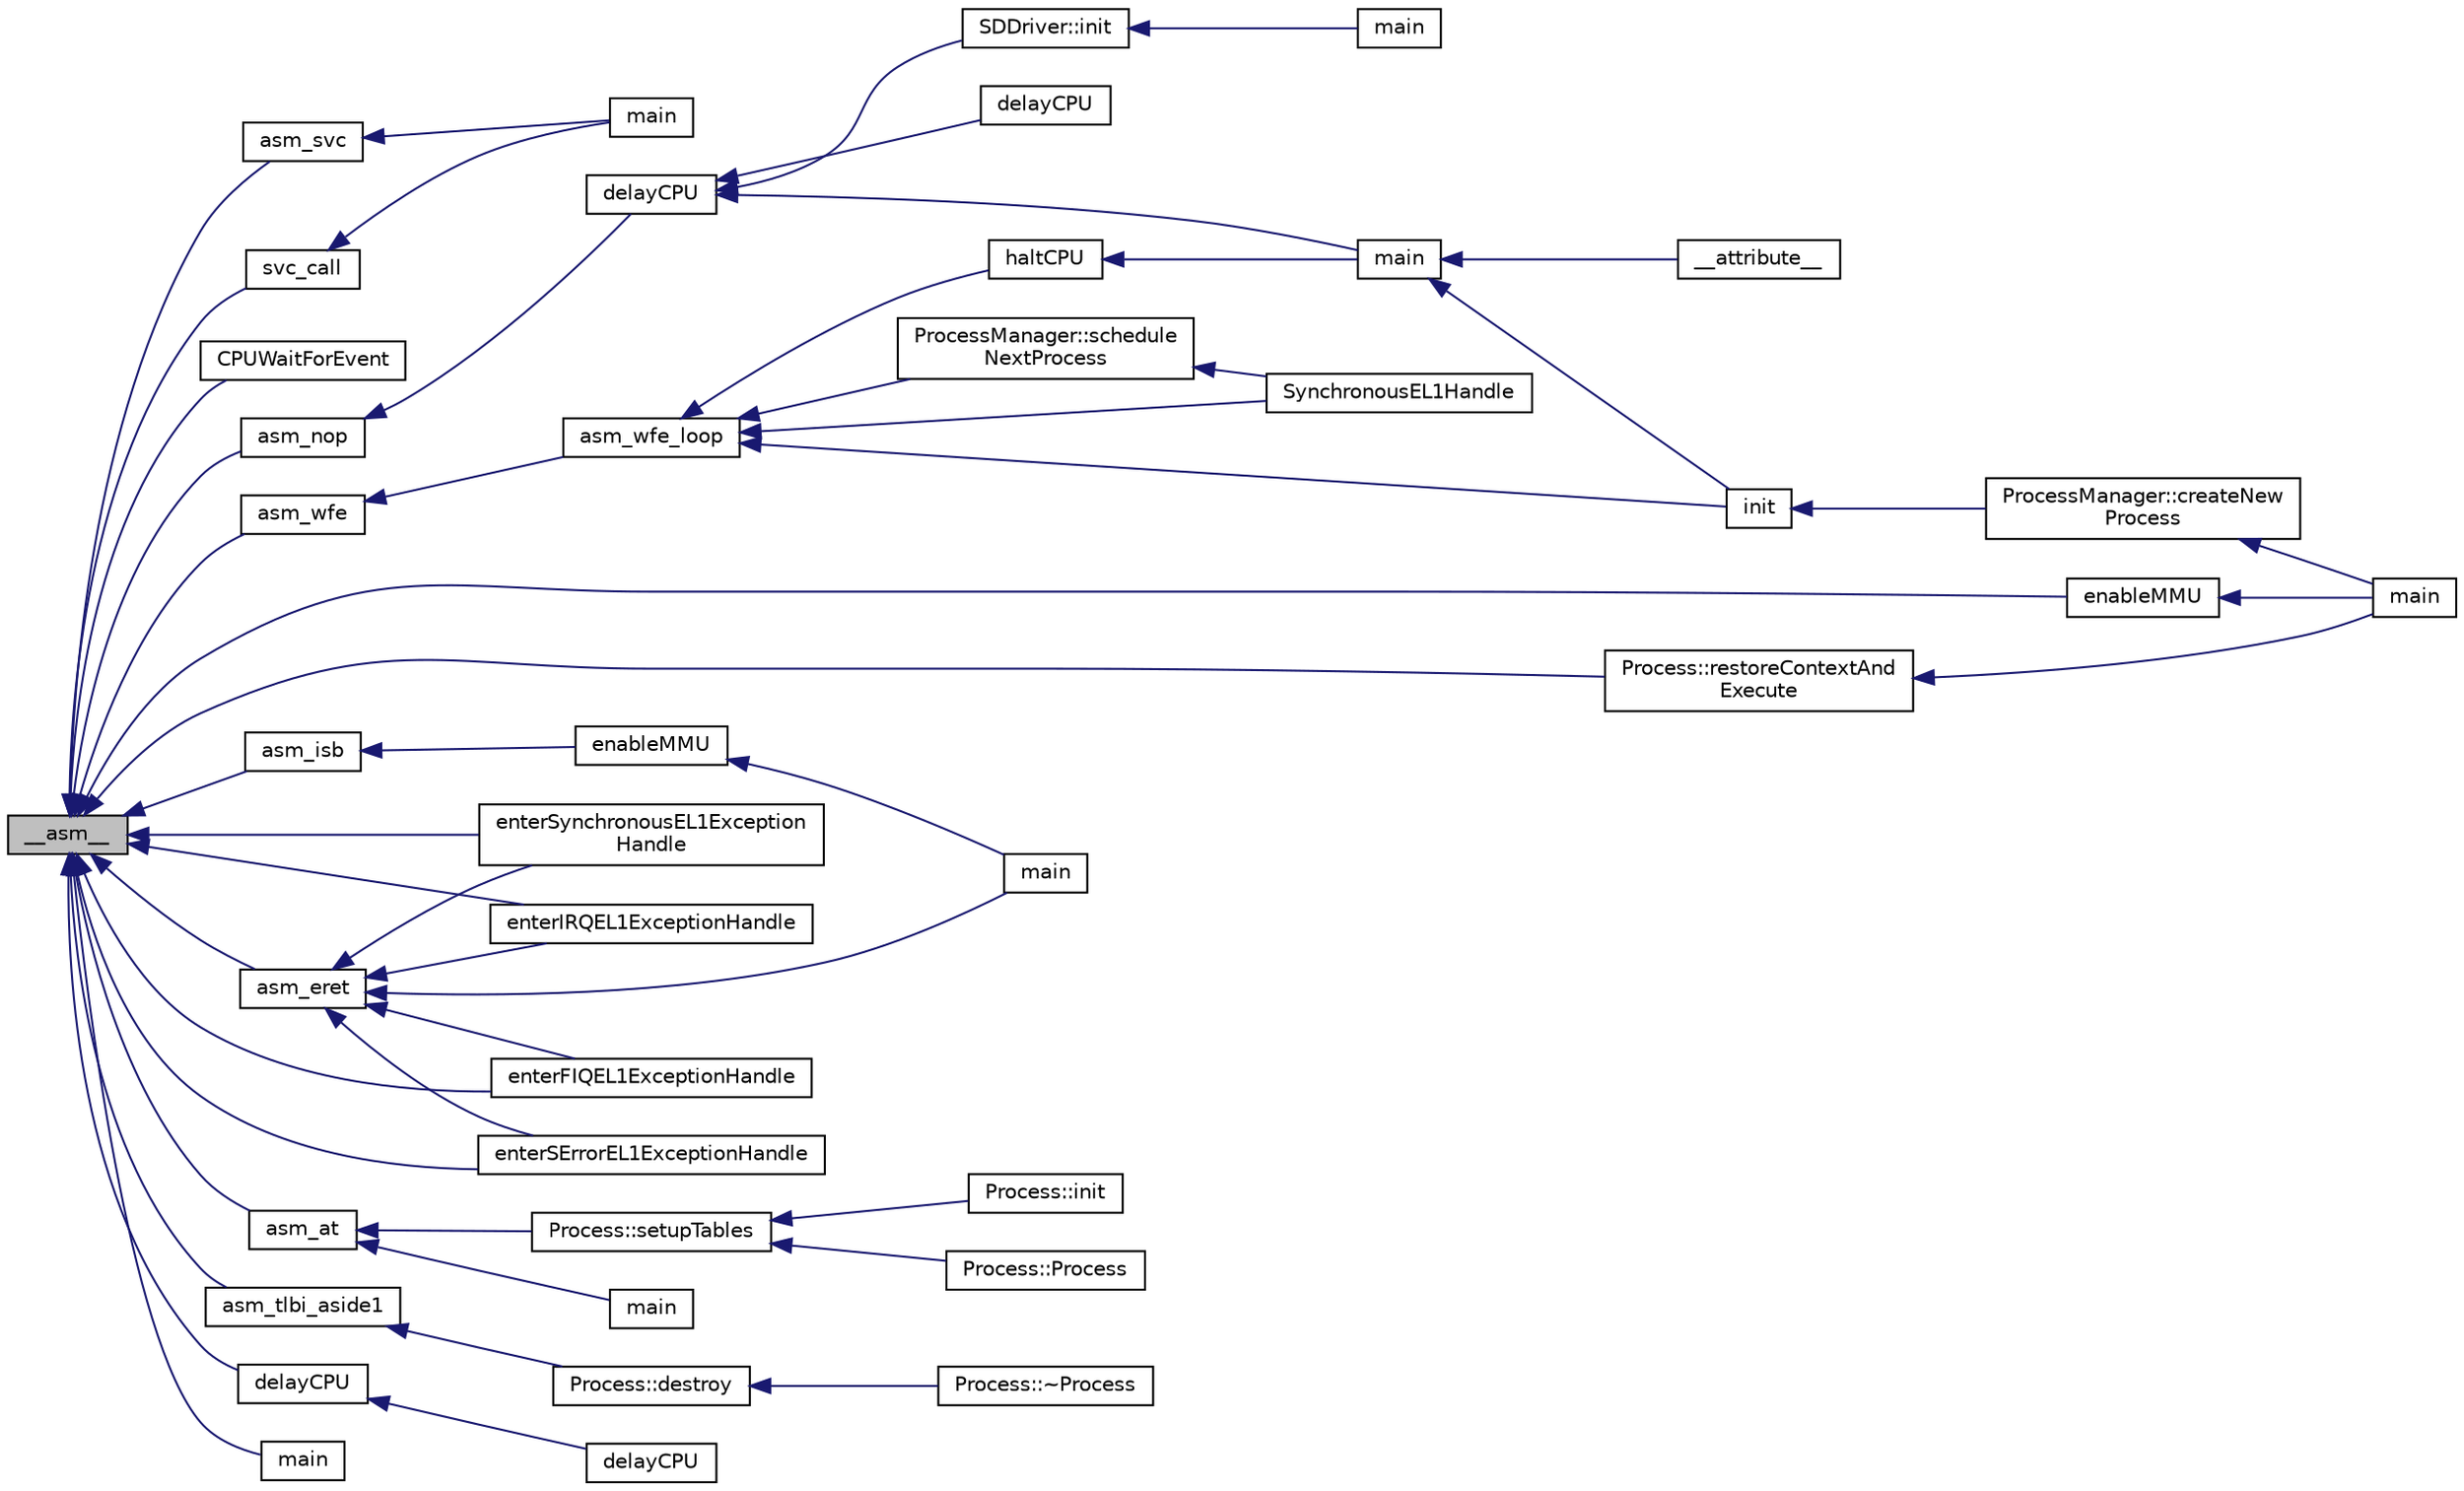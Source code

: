 digraph "__asm__"
{
  edge [fontname="Helvetica",fontsize="10",labelfontname="Helvetica",labelfontsize="10"];
  node [fontname="Helvetica",fontsize="10",shape=record];
  rankdir="LR";
  Node1 [label="__asm__",height=0.2,width=0.4,color="black", fillcolor="grey75", style="filled", fontcolor="black"];
  Node1 -> Node2 [dir="back",color="midnightblue",fontsize="10",style="solid",fontname="Helvetica"];
  Node2 [label="svc_call",height=0.2,width=0.4,color="black", fillcolor="white", style="filled",URL="$dc/d45/svc__call_8h.html#ae4acf1285436ae204a32c3a303d6c98d"];
  Node2 -> Node3 [dir="back",color="midnightblue",fontsize="10",style="solid",fontname="Helvetica"];
  Node3 [label="main",height=0.2,width=0.4,color="black", fillcolor="white", style="filled",URL="$da/d8e/main__test__svc_8cpp.html#ae66f6b31b5ad750f1fe042a706a4e3d4"];
  Node1 -> Node4 [dir="back",color="midnightblue",fontsize="10",style="solid",fontname="Helvetica"];
  Node4 [label="CPUWaitForEvent",height=0.2,width=0.4,color="black", fillcolor="white", style="filled",URL="$d2/d34/raspi3_2util_8h.html#a1730a8b5f60ff61ab5abcc55c73c6e86"];
  Node1 -> Node5 [dir="back",color="midnightblue",fontsize="10",style="solid",fontname="Helvetica"];
  Node5 [label="asm_nop",height=0.2,width=0.4,color="black", fillcolor="white", style="filled",URL="$d8/d2f/asm__instructions_8h.html#a506b0e18e963b50b2bca3104e74d02b3"];
  Node5 -> Node6 [dir="back",color="midnightblue",fontsize="10",style="solid",fontname="Helvetica"];
  Node6 [label="delayCPU",height=0.2,width=0.4,color="black", fillcolor="white", style="filled",URL="$d4/d7b/cpu__delay__with__nop_8cpp.html#a458b6b6220ac01329bacc2761ac05a00"];
  Node6 -> Node7 [dir="back",color="midnightblue",fontsize="10",style="solid",fontname="Helvetica"];
  Node7 [label="delayCPU",height=0.2,width=0.4,color="black", fillcolor="white", style="filled",URL="$d4/d7b/cpu__delay__with__nop_8cpp.html#aa4a97fa761002995c6d8f3b7f67bff85"];
  Node6 -> Node8 [dir="back",color="midnightblue",fontsize="10",style="solid",fontname="Helvetica"];
  Node8 [label="SDDriver::init",height=0.2,width=0.4,color="black", fillcolor="white", style="filled",URL="$d1/dcf/class_s_d_driver.html#aec3e5611beed0516afb3cf43751da5dc"];
  Node8 -> Node9 [dir="back",color="midnightblue",fontsize="10",style="solid",fontname="Helvetica"];
  Node9 [label="main",height=0.2,width=0.4,color="black", fillcolor="white", style="filled",URL="$db/d43/main__test__sdcard__block__read__write_8cpp.html#ae66f6b31b5ad750f1fe042a706a4e3d4"];
  Node6 -> Node10 [dir="back",color="midnightblue",fontsize="10",style="solid",fontname="Helvetica"];
  Node10 [label="main",height=0.2,width=0.4,color="black", fillcolor="white", style="filled",URL="$d6/d05/main__raspi3_8cpp.html#ae66f6b31b5ad750f1fe042a706a4e3d4"];
  Node10 -> Node11 [dir="back",color="midnightblue",fontsize="10",style="solid",fontname="Helvetica"];
  Node11 [label="init",height=0.2,width=0.4,color="black", fillcolor="white", style="filled",URL="$d9/dfe/qemu__virt_2crt0_8cpp.html#a02fd73d861ef2e4aabb38c0c9ff82947"];
  Node11 -> Node12 [dir="back",color="midnightblue",fontsize="10",style="solid",fontname="Helvetica"];
  Node12 [label="ProcessManager::createNew\lProcess",height=0.2,width=0.4,color="black", fillcolor="white", style="filled",URL="$d2/dce/class_process_manager.html#aebaf5b36a78fe9c75c1a1fb81d6851ac"];
  Node12 -> Node13 [dir="back",color="midnightblue",fontsize="10",style="solid",fontname="Helvetica"];
  Node13 [label="main",height=0.2,width=0.4,color="black", fillcolor="white", style="filled",URL="$d9/d35/main__run__process_8cpp.html#ae66f6b31b5ad750f1fe042a706a4e3d4"];
  Node10 -> Node14 [dir="back",color="midnightblue",fontsize="10",style="solid",fontname="Helvetica"];
  Node14 [label="__attribute__",height=0.2,width=0.4,color="black", fillcolor="white", style="filled",URL="$d1/df1/raspi3_2crt0_8cpp.html#a91fe37a104d81ff8a5f2a23e64563878"];
  Node1 -> Node15 [dir="back",color="midnightblue",fontsize="10",style="solid",fontname="Helvetica"];
  Node15 [label="asm_isb",height=0.2,width=0.4,color="black", fillcolor="white", style="filled",URL="$d8/d2f/asm__instructions_8h.html#a89846f12608170850becaa5d0cd10794"];
  Node15 -> Node16 [dir="back",color="midnightblue",fontsize="10",style="solid",fontname="Helvetica"];
  Node16 [label="enableMMU",height=0.2,width=0.4,color="black", fillcolor="white", style="filled",URL="$d6/d3e/main__run__kernel__application_8cpp.html#ac3fa83f06bb4c57fb33bf3e365b3a20d"];
  Node16 -> Node17 [dir="back",color="midnightblue",fontsize="10",style="solid",fontname="Helvetica"];
  Node17 [label="main",height=0.2,width=0.4,color="black", fillcolor="white", style="filled",URL="$d6/d3e/main__run__kernel__application_8cpp.html#ae66f6b31b5ad750f1fe042a706a4e3d4"];
  Node1 -> Node18 [dir="back",color="midnightblue",fontsize="10",style="solid",fontname="Helvetica"];
  Node18 [label="asm_eret",height=0.2,width=0.4,color="black", fillcolor="white", style="filled",URL="$d8/d2f/asm__instructions_8h.html#a4cb735a660f2bdd4246677f75b094eb9"];
  Node18 -> Node19 [dir="back",color="midnightblue",fontsize="10",style="solid",fontname="Helvetica"];
  Node19 [label="enterSynchronousEL1Exception\lHandle",height=0.2,width=0.4,color="black", fillcolor="white", style="filled",URL="$dd/d12/exceptions_8cpp.html#a5c7bfd6984f8998c2d0d09984f5bee33"];
  Node18 -> Node20 [dir="back",color="midnightblue",fontsize="10",style="solid",fontname="Helvetica"];
  Node20 [label="enterIRQEL1ExceptionHandle",height=0.2,width=0.4,color="black", fillcolor="white", style="filled",URL="$dd/d12/exceptions_8cpp.html#ad9442ecd9e055f0c8ca6668b5107e11f"];
  Node18 -> Node21 [dir="back",color="midnightblue",fontsize="10",style="solid",fontname="Helvetica"];
  Node21 [label="enterFIQEL1ExceptionHandle",height=0.2,width=0.4,color="black", fillcolor="white", style="filled",URL="$dd/d12/exceptions_8cpp.html#a2cb26b70c617615536a6e1daf335da9c"];
  Node18 -> Node22 [dir="back",color="midnightblue",fontsize="10",style="solid",fontname="Helvetica"];
  Node22 [label="enterSErrorEL1ExceptionHandle",height=0.2,width=0.4,color="black", fillcolor="white", style="filled",URL="$dd/d12/exceptions_8cpp.html#a849beaea658b3d7ecfa9f02115621e9a"];
  Node18 -> Node17 [dir="back",color="midnightblue",fontsize="10",style="solid",fontname="Helvetica"];
  Node1 -> Node23 [dir="back",color="midnightblue",fontsize="10",style="solid",fontname="Helvetica"];
  Node23 [label="asm_at",height=0.2,width=0.4,color="black", fillcolor="white", style="filled",URL="$d8/d2f/asm__instructions_8h.html#a075c935f33c05473d2ccea7c0ab949ea"];
  Node23 -> Node24 [dir="back",color="midnightblue",fontsize="10",style="solid",fontname="Helvetica"];
  Node24 [label="main",height=0.2,width=0.4,color="black", fillcolor="white", style="filled",URL="$d3/d50/main__run__user__application_8cpp.html#ae66f6b31b5ad750f1fe042a706a4e3d4"];
  Node23 -> Node25 [dir="back",color="midnightblue",fontsize="10",style="solid",fontname="Helvetica"];
  Node25 [label="Process::setupTables",height=0.2,width=0.4,color="black", fillcolor="white", style="filled",URL="$d1/d41/class_process.html#adf3b8b00204709e9246aa736768d7a32"];
  Node25 -> Node26 [dir="back",color="midnightblue",fontsize="10",style="solid",fontname="Helvetica"];
  Node26 [label="Process::Process",height=0.2,width=0.4,color="black", fillcolor="white", style="filled",URL="$d1/d41/class_process.html#a4316c43be945c03bdb0ef69fb0f5fff9"];
  Node25 -> Node27 [dir="back",color="midnightblue",fontsize="10",style="solid",fontname="Helvetica"];
  Node27 [label="Process::init",height=0.2,width=0.4,color="black", fillcolor="white", style="filled",URL="$d1/d41/class_process.html#a136865d6931c5bc599db3cf2c93f149e"];
  Node1 -> Node28 [dir="back",color="midnightblue",fontsize="10",style="solid",fontname="Helvetica"];
  Node28 [label="asm_svc",height=0.2,width=0.4,color="black", fillcolor="white", style="filled",URL="$d8/d2f/asm__instructions_8h.html#ad89da9f7ed47eba7bd81ea23f8764048"];
  Node28 -> Node3 [dir="back",color="midnightblue",fontsize="10",style="solid",fontname="Helvetica"];
  Node1 -> Node29 [dir="back",color="midnightblue",fontsize="10",style="solid",fontname="Helvetica"];
  Node29 [label="asm_wfe",height=0.2,width=0.4,color="black", fillcolor="white", style="filled",URL="$d8/d2f/asm__instructions_8h.html#a410a755cf61e376491d77042b266409f"];
  Node29 -> Node30 [dir="back",color="midnightblue",fontsize="10",style="solid",fontname="Helvetica"];
  Node30 [label="asm_wfe_loop",height=0.2,width=0.4,color="black", fillcolor="white", style="filled",URL="$d8/d2f/asm__instructions_8h.html#a2625e63e4302b5a5b7b1b47175ec067d"];
  Node30 -> Node31 [dir="back",color="midnightblue",fontsize="10",style="solid",fontname="Helvetica"];
  Node31 [label="SynchronousEL1Handle",height=0.2,width=0.4,color="black", fillcolor="white", style="filled",URL="$dd/d12/exceptions_8cpp.html#adf8fdfc202648f336df261faf22abf24"];
  Node30 -> Node11 [dir="back",color="midnightblue",fontsize="10",style="solid",fontname="Helvetica"];
  Node30 -> Node32 [dir="back",color="midnightblue",fontsize="10",style="solid",fontname="Helvetica"];
  Node32 [label="haltCPU",height=0.2,width=0.4,color="black", fillcolor="white", style="filled",URL="$d4/d02/cpu__halt_8cpp.html#a4e9d7b3cdc25351dde58ee83ab8844e0"];
  Node32 -> Node10 [dir="back",color="midnightblue",fontsize="10",style="solid",fontname="Helvetica"];
  Node30 -> Node33 [dir="back",color="midnightblue",fontsize="10",style="solid",fontname="Helvetica"];
  Node33 [label="ProcessManager::schedule\lNextProcess",height=0.2,width=0.4,color="black", fillcolor="white", style="filled",URL="$d2/dce/class_process_manager.html#a64f2aa8b0886f482d5039c65bca72af7"];
  Node33 -> Node31 [dir="back",color="midnightblue",fontsize="10",style="solid",fontname="Helvetica"];
  Node1 -> Node34 [dir="back",color="midnightblue",fontsize="10",style="solid",fontname="Helvetica"];
  Node34 [label="asm_tlbi_aside1",height=0.2,width=0.4,color="black", fillcolor="white", style="filled",URL="$d8/d2f/asm__instructions_8h.html#add13ff3d68055ca013e2fad7e2af711b"];
  Node34 -> Node35 [dir="back",color="midnightblue",fontsize="10",style="solid",fontname="Helvetica"];
  Node35 [label="Process::destroy",height=0.2,width=0.4,color="black", fillcolor="white", style="filled",URL="$d1/d41/class_process.html#a9a33a79c6587f16670cb86e8bf058450"];
  Node35 -> Node36 [dir="back",color="midnightblue",fontsize="10",style="solid",fontname="Helvetica"];
  Node36 [label="Process::~Process",height=0.2,width=0.4,color="black", fillcolor="white", style="filled",URL="$d1/d41/class_process.html#a990776d181dbbde7ff8ac12713d814b3"];
  Node1 -> Node19 [dir="back",color="midnightblue",fontsize="10",style="solid",fontname="Helvetica"];
  Node1 -> Node20 [dir="back",color="midnightblue",fontsize="10",style="solid",fontname="Helvetica"];
  Node1 -> Node21 [dir="back",color="midnightblue",fontsize="10",style="solid",fontname="Helvetica"];
  Node1 -> Node22 [dir="back",color="midnightblue",fontsize="10",style="solid",fontname="Helvetica"];
  Node1 -> Node37 [dir="back",color="midnightblue",fontsize="10",style="solid",fontname="Helvetica"];
  Node37 [label="delayCPU",height=0.2,width=0.4,color="black", fillcolor="white", style="filled",URL="$df/d22/util__impl_8cpp.html#a458b6b6220ac01329bacc2761ac05a00"];
  Node37 -> Node38 [dir="back",color="midnightblue",fontsize="10",style="solid",fontname="Helvetica"];
  Node38 [label="delayCPU",height=0.2,width=0.4,color="black", fillcolor="white", style="filled",URL="$df/d22/util__impl_8cpp.html#aa4a97fa761002995c6d8f3b7f67bff85"];
  Node1 -> Node39 [dir="back",color="midnightblue",fontsize="10",style="solid",fontname="Helvetica"];
  Node39 [label="main",height=0.2,width=0.4,color="black", fillcolor="white", style="filled",URL="$d3/d1d/main__aarch64__instructions_8cpp.html#ae66f6b31b5ad750f1fe042a706a4e3d4"];
  Node1 -> Node40 [dir="back",color="midnightblue",fontsize="10",style="solid",fontname="Helvetica"];
  Node40 [label="enableMMU",height=0.2,width=0.4,color="black", fillcolor="white", style="filled",URL="$d9/d35/main__run__process_8cpp.html#ac3fa83f06bb4c57fb33bf3e365b3a20d"];
  Node40 -> Node13 [dir="back",color="midnightblue",fontsize="10",style="solid",fontname="Helvetica"];
  Node1 -> Node41 [dir="back",color="midnightblue",fontsize="10",style="solid",fontname="Helvetica"];
  Node41 [label="Process::restoreContextAnd\lExecute",height=0.2,width=0.4,color="black", fillcolor="white", style="filled",URL="$d1/d41/class_process.html#aeeea85d1650ec8e167f09238d1641b9d"];
  Node41 -> Node13 [dir="back",color="midnightblue",fontsize="10",style="solid",fontname="Helvetica"];
}
